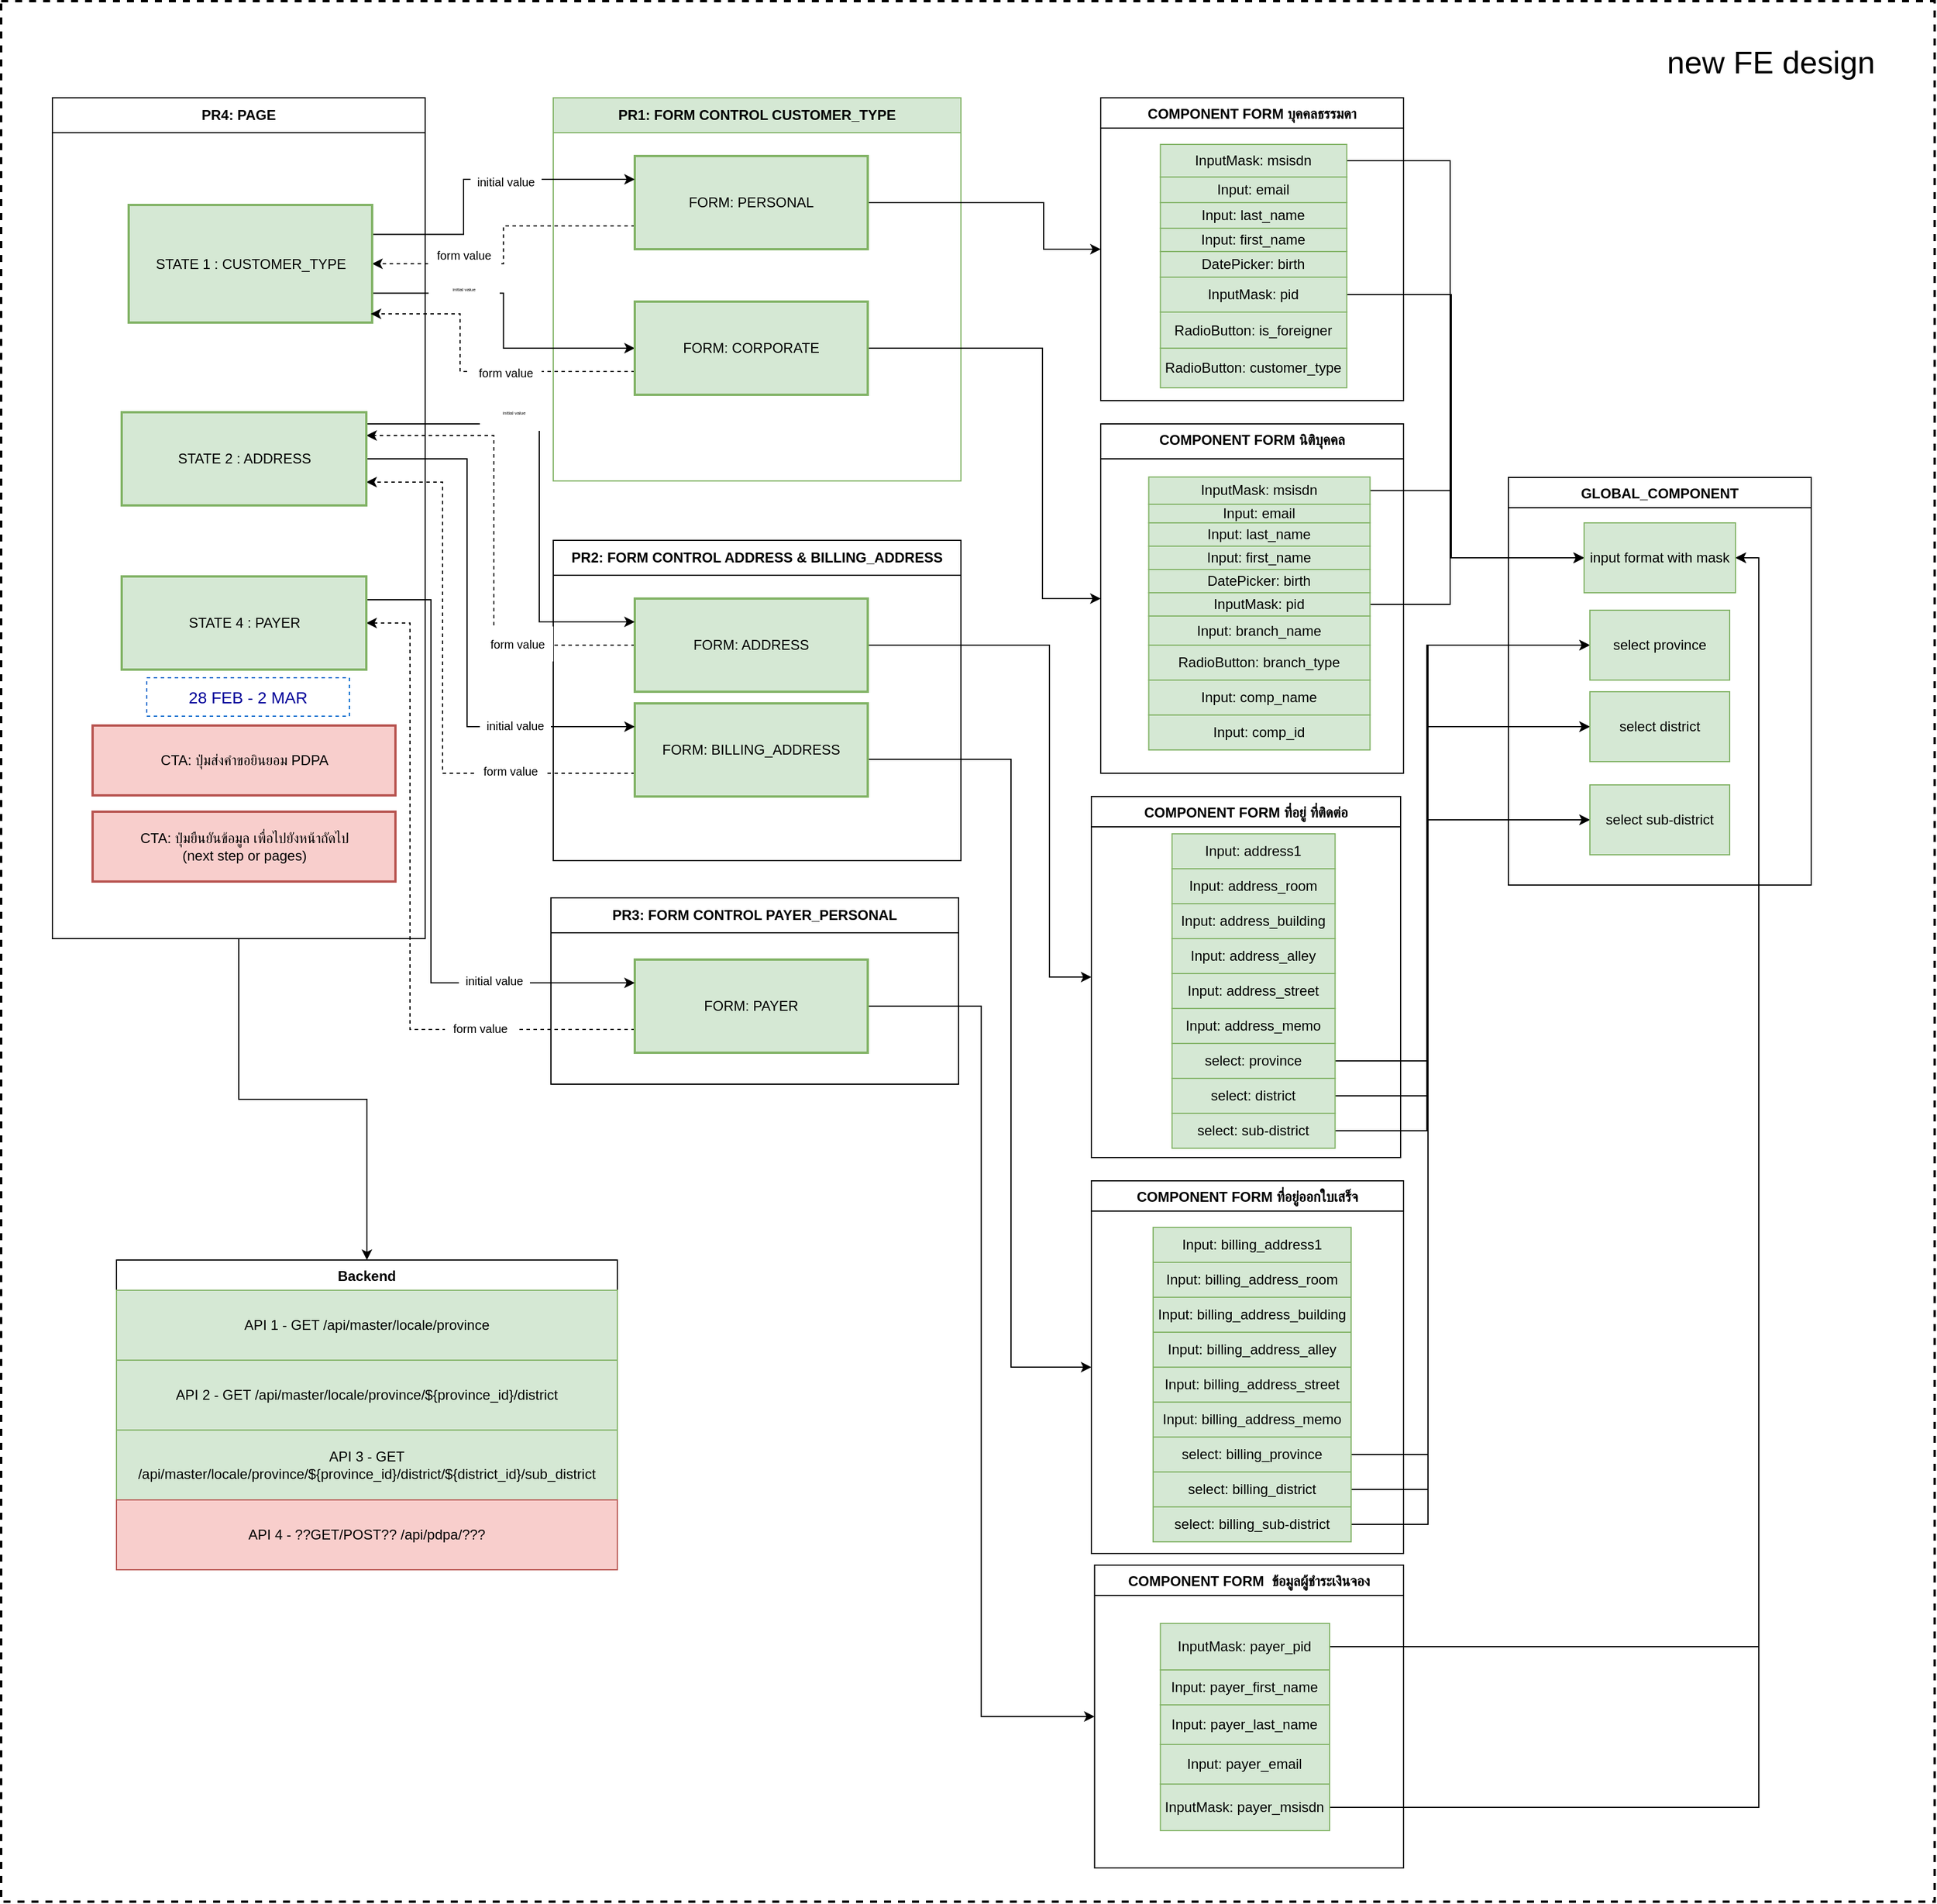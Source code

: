 <mxfile version="20.8.23" type="github">
  <diagram name="หน้า-1" id="idDFT1mlw6KMjC4FTWLW">
    <mxGraphModel dx="1640" dy="586" grid="0" gridSize="10" guides="1" tooltips="1" connect="1" arrows="1" fold="1" page="0" pageScale="1" pageWidth="827" pageHeight="1169" background="#ffffff" math="0" shadow="0">
      <root>
        <mxCell id="0" />
        <mxCell id="1" parent="0" />
        <mxCell id="Ogqyakze48-16BQAnKmu-169" value="" style="rounded=0;whiteSpace=wrap;html=1;dashed=1;fontSize=18;fillColor=none;strokeWidth=2;" parent="1" vertex="1">
          <mxGeometry x="76" y="637" width="1660" height="1632" as="geometry" />
        </mxCell>
        <mxCell id="Ogqyakze48-16BQAnKmu-181" style="edgeStyle=orthogonalEdgeStyle;rounded=0;orthogonalLoop=1;jettySize=auto;html=1;exitX=0.5;exitY=1;exitDx=0;exitDy=0;entryX=0.5;entryY=0;entryDx=0;entryDy=0;" parent="1" source="Ogqyakze48-16BQAnKmu-23" target="Ogqyakze48-16BQAnKmu-176" edge="1">
          <mxGeometry relative="1" as="geometry" />
        </mxCell>
        <mxCell id="Ogqyakze48-16BQAnKmu-23" value="&lt;b&gt;PR4: PAGE&lt;/b&gt;" style="swimlane;fontStyle=0;childLayout=stackLayout;horizontal=1;startSize=30;horizontalStack=0;resizeParent=1;resizeParentMax=0;resizeLast=0;collapsible=1;marginBottom=0;whiteSpace=wrap;html=1;fillColor=default;movable=1;resizable=1;rotatable=1;deletable=1;editable=1;locked=0;connectable=1;" parent="1" vertex="1">
          <mxGeometry x="120" y="720" width="320" height="722" as="geometry" />
        </mxCell>
        <mxCell id="Ogqyakze48-16BQAnKmu-26" value="&lt;b&gt;PR1: FORM CONTROL CUSTOMER_TYPE&lt;/b&gt;" style="swimlane;fontStyle=0;childLayout=stackLayout;horizontal=1;startSize=30;horizontalStack=0;resizeParent=1;resizeParentMax=0;resizeLast=0;collapsible=1;marginBottom=0;whiteSpace=wrap;html=1;fillColor=#d5e8d4;movable=1;resizable=1;rotatable=1;deletable=1;editable=1;locked=0;connectable=1;strokeColor=#82b366;" parent="1" vertex="1">
          <mxGeometry x="550" y="720" width="350" height="329" as="geometry" />
        </mxCell>
        <mxCell id="Ogqyakze48-16BQAnKmu-33" value="&lt;span style=&quot;font-size: 27px;&quot;&gt;new FE design&lt;/span&gt;" style="text;html=1;strokeColor=none;fillColor=none;align=center;verticalAlign=middle;whiteSpace=wrap;rounded=0;fontSize=27;" parent="1" vertex="1">
          <mxGeometry x="1473" y="675" width="245" height="30" as="geometry" />
        </mxCell>
        <mxCell id="Ogqyakze48-16BQAnKmu-171" style="edgeStyle=orthogonalEdgeStyle;rounded=0;orthogonalLoop=1;jettySize=auto;html=1;exitX=1;exitY=0.5;exitDx=0;exitDy=0;entryX=0;entryY=0.5;entryDx=0;entryDy=0;" parent="1" source="Ogqyakze48-16BQAnKmu-27" target="Ogqyakze48-16BQAnKmu-81" edge="1">
          <mxGeometry relative="1" as="geometry">
            <Array as="points">
              <mxPoint x="971" y="810" />
              <mxPoint x="971" y="850" />
            </Array>
          </mxGeometry>
        </mxCell>
        <mxCell id="Ogqyakze48-16BQAnKmu-194" style="edgeStyle=orthogonalEdgeStyle;rounded=0;orthogonalLoop=1;jettySize=auto;html=1;exitX=0;exitY=0.75;exitDx=0;exitDy=0;fontSize=10;fontColor=default;dashed=1;entryX=1;entryY=0.5;entryDx=0;entryDy=0;" parent="1" source="Ogqyakze48-16BQAnKmu-27" target="Ogqyakze48-16BQAnKmu-24" edge="1">
          <mxGeometry relative="1" as="geometry">
            <mxPoint x="410" y="886" as="targetPoint" />
          </mxGeometry>
        </mxCell>
        <mxCell id="Ogqyakze48-16BQAnKmu-27" value="FORM: PERSONAL" style="rounded=0;whiteSpace=wrap;html=1;fillColor=#d5e8d4;strokeWidth=2;strokeColor=#82b366;" parent="1" vertex="1">
          <mxGeometry x="620" y="770" width="200" height="80" as="geometry" />
        </mxCell>
        <mxCell id="R_w88syAWlNDiEOUGv3d-7" style="edgeStyle=orthogonalEdgeStyle;rounded=0;orthogonalLoop=1;jettySize=auto;html=1;exitX=1;exitY=0.75;exitDx=0;exitDy=0;" parent="1" source="Ogqyakze48-16BQAnKmu-24" target="Ogqyakze48-16BQAnKmu-43" edge="1">
          <mxGeometry relative="1" as="geometry" />
        </mxCell>
        <mxCell id="R_w88syAWlNDiEOUGv3d-9" style="edgeStyle=orthogonalEdgeStyle;rounded=0;orthogonalLoop=1;jettySize=auto;html=1;exitX=1;exitY=0.25;exitDx=0;exitDy=0;entryX=0;entryY=0.25;entryDx=0;entryDy=0;" parent="1" source="Ogqyakze48-16BQAnKmu-24" target="Ogqyakze48-16BQAnKmu-27" edge="1">
          <mxGeometry relative="1" as="geometry">
            <Array as="points">
              <mxPoint x="473" y="837" />
              <mxPoint x="473" y="790" />
            </Array>
          </mxGeometry>
        </mxCell>
        <mxCell id="Ogqyakze48-16BQAnKmu-24" value="STATE 1 : CUSTOMER_TYPE" style="rounded=0;whiteSpace=wrap;html=1;fillColor=#d5e8d4;strokeWidth=2;strokeColor=#82b366;" parent="1" vertex="1">
          <mxGeometry x="185.5" y="812" width="209" height="101" as="geometry" />
        </mxCell>
        <mxCell id="R_w88syAWlNDiEOUGv3d-5" style="edgeStyle=orthogonalEdgeStyle;rounded=0;orthogonalLoop=1;jettySize=auto;html=1;exitX=1;exitY=0.5;exitDx=0;exitDy=0;entryX=0;entryY=0.5;entryDx=0;entryDy=0;" parent="1" source="Ogqyakze48-16BQAnKmu-43" target="Ogqyakze48-16BQAnKmu-102" edge="1">
          <mxGeometry relative="1" as="geometry">
            <Array as="points">
              <mxPoint x="970" y="935" />
              <mxPoint x="970" y="1150" />
            </Array>
          </mxGeometry>
        </mxCell>
        <mxCell id="R_w88syAWlNDiEOUGv3d-8" style="edgeStyle=orthogonalEdgeStyle;rounded=0;orthogonalLoop=1;jettySize=auto;html=1;exitX=0;exitY=0.75;exitDx=0;exitDy=0;entryX=0.994;entryY=0.926;entryDx=0;entryDy=0;entryPerimeter=0;dashed=1;" parent="1" source="Ogqyakze48-16BQAnKmu-43" target="Ogqyakze48-16BQAnKmu-24" edge="1">
          <mxGeometry relative="1" as="geometry">
            <Array as="points">
              <mxPoint x="470" y="955" />
              <mxPoint x="470" y="906" />
            </Array>
          </mxGeometry>
        </mxCell>
        <mxCell id="Ogqyakze48-16BQAnKmu-43" value="FORM: CORPORATE" style="rounded=0;whiteSpace=wrap;html=1;fillColor=#d5e8d4;strokeWidth=2;strokeColor=#82b366;" parent="1" vertex="1">
          <mxGeometry x="620" y="895" width="200" height="80" as="geometry" />
        </mxCell>
        <mxCell id="Ogqyakze48-16BQAnKmu-66" value="&lt;b&gt;PR2: FORM CONTROL ADDRESS &amp;amp; BILLING_ADDRESS&lt;/b&gt;" style="swimlane;fontStyle=0;childLayout=stackLayout;horizontal=1;startSize=30;horizontalStack=0;resizeParent=1;resizeParentMax=0;resizeLast=0;collapsible=1;marginBottom=0;whiteSpace=wrap;html=1;fillColor=default;movable=1;resizable=1;rotatable=1;deletable=1;editable=1;locked=0;connectable=1;" parent="1" vertex="1">
          <mxGeometry x="550" y="1100" width="350" height="275" as="geometry" />
        </mxCell>
        <mxCell id="Ogqyakze48-16BQAnKmu-173" style="edgeStyle=orthogonalEdgeStyle;rounded=0;orthogonalLoop=1;jettySize=auto;html=1;exitX=1;exitY=0.5;exitDx=0;exitDy=0;entryX=0;entryY=0.5;entryDx=0;entryDy=0;" parent="1" source="Ogqyakze48-16BQAnKmu-67" target="Ogqyakze48-16BQAnKmu-114" edge="1">
          <mxGeometry relative="1" as="geometry">
            <Array as="points">
              <mxPoint x="976" y="1190" />
              <mxPoint x="976" y="1475" />
            </Array>
          </mxGeometry>
        </mxCell>
        <mxCell id="f3dHsWI9PJ_UE8MjtRF6-1" style="edgeStyle=orthogonalEdgeStyle;rounded=0;orthogonalLoop=1;jettySize=auto;html=1;exitX=0;exitY=0.5;exitDx=0;exitDy=0;entryX=1;entryY=0.25;entryDx=0;entryDy=0;dashed=1;" parent="1" source="Ogqyakze48-16BQAnKmu-67" target="Ogqyakze48-16BQAnKmu-72" edge="1">
          <mxGeometry relative="1" as="geometry">
            <Array as="points">
              <mxPoint x="499" y="1190" />
              <mxPoint x="499" y="1010" />
            </Array>
          </mxGeometry>
        </mxCell>
        <mxCell id="Ogqyakze48-16BQAnKmu-67" value="FORM: ADDRESS" style="rounded=0;whiteSpace=wrap;html=1;fillColor=#d5e8d4;strokeWidth=2;strokeColor=#82b366;" parent="1" vertex="1">
          <mxGeometry x="620" y="1150" width="200" height="80" as="geometry" />
        </mxCell>
        <mxCell id="Ogqyakze48-16BQAnKmu-174" style="edgeStyle=orthogonalEdgeStyle;rounded=0;orthogonalLoop=1;jettySize=auto;html=1;exitX=1;exitY=0.5;exitDx=0;exitDy=0;entryX=0;entryY=0.5;entryDx=0;entryDy=0;" parent="1" source="Ogqyakze48-16BQAnKmu-69" target="Ogqyakze48-16BQAnKmu-124" edge="1">
          <mxGeometry relative="1" as="geometry">
            <Array as="points">
              <mxPoint x="820" y="1288" />
              <mxPoint x="943" y="1288" />
              <mxPoint x="943" y="1810" />
            </Array>
          </mxGeometry>
        </mxCell>
        <mxCell id="f3dHsWI9PJ_UE8MjtRF6-3" style="edgeStyle=orthogonalEdgeStyle;rounded=0;orthogonalLoop=1;jettySize=auto;html=1;exitX=0;exitY=0.75;exitDx=0;exitDy=0;entryX=1;entryY=0.75;entryDx=0;entryDy=0;dashed=1;" parent="1" source="Ogqyakze48-16BQAnKmu-69" target="Ogqyakze48-16BQAnKmu-72" edge="1">
          <mxGeometry relative="1" as="geometry">
            <Array as="points">
              <mxPoint x="455" y="1300" />
              <mxPoint x="455" y="1050" />
            </Array>
          </mxGeometry>
        </mxCell>
        <mxCell id="Ogqyakze48-16BQAnKmu-69" value="FORM: BILLING_ADDRESS" style="rounded=0;whiteSpace=wrap;html=1;fillColor=#d5e8d4;strokeWidth=2;strokeColor=#82b366;" parent="1" vertex="1">
          <mxGeometry x="620" y="1240" width="200" height="80" as="geometry" />
        </mxCell>
        <mxCell id="Ogqyakze48-16BQAnKmu-70" value="&lt;b&gt;PR3: FORM CONTROL PAYER_PERSONAL&lt;/b&gt;" style="swimlane;fontStyle=0;childLayout=stackLayout;horizontal=1;startSize=30;horizontalStack=0;resizeParent=1;resizeParentMax=0;resizeLast=0;collapsible=1;marginBottom=0;whiteSpace=wrap;html=1;fillColor=default;movable=1;resizable=1;rotatable=1;deletable=1;editable=1;locked=0;connectable=1;" parent="1" vertex="1">
          <mxGeometry x="548" y="1407" width="350" height="160" as="geometry" />
        </mxCell>
        <mxCell id="Ogqyakze48-16BQAnKmu-175" style="edgeStyle=orthogonalEdgeStyle;rounded=0;orthogonalLoop=1;jettySize=auto;html=1;exitX=1;exitY=0.5;exitDx=0;exitDy=0;entryX=0;entryY=0.5;entryDx=0;entryDy=0;" parent="1" source="Ogqyakze48-16BQAnKmu-71" target="Ogqyakze48-16BQAnKmu-134" edge="1">
          <mxGeometry relative="1" as="geometry" />
        </mxCell>
        <mxCell id="f3dHsWI9PJ_UE8MjtRF6-6" style="edgeStyle=orthogonalEdgeStyle;rounded=0;orthogonalLoop=1;jettySize=auto;html=1;exitX=0;exitY=0.75;exitDx=0;exitDy=0;entryX=1;entryY=0.5;entryDx=0;entryDy=0;dashed=1;" parent="1" source="Ogqyakze48-16BQAnKmu-71" target="Ogqyakze48-16BQAnKmu-74" edge="1">
          <mxGeometry relative="1" as="geometry">
            <Array as="points">
              <mxPoint x="427" y="1520" />
              <mxPoint x="427" y="1171" />
            </Array>
          </mxGeometry>
        </mxCell>
        <mxCell id="Ogqyakze48-16BQAnKmu-71" value="FORM:&amp;nbsp;&lt;span style=&quot;border-color: var(--border-color);&quot;&gt;PAYER&lt;/span&gt;" style="rounded=0;whiteSpace=wrap;html=1;fillColor=#d5e8d4;strokeWidth=2;strokeColor=#82b366;" parent="1" vertex="1">
          <mxGeometry x="620" y="1460" width="200" height="80" as="geometry" />
        </mxCell>
        <mxCell id="Ogqyakze48-16BQAnKmu-197" style="edgeStyle=orthogonalEdgeStyle;rounded=0;orthogonalLoop=1;jettySize=auto;html=1;exitX=1;exitY=0.25;exitDx=0;exitDy=0;entryX=0;entryY=0.25;entryDx=0;entryDy=0;fontSize=10;fontColor=default;" parent="1" source="Ogqyakze48-16BQAnKmu-72" target="Ogqyakze48-16BQAnKmu-67" edge="1">
          <mxGeometry relative="1" as="geometry">
            <Array as="points">
              <mxPoint x="390" y="1000" />
              <mxPoint x="538" y="1000" />
              <mxPoint x="538" y="1170" />
            </Array>
          </mxGeometry>
        </mxCell>
        <mxCell id="f3dHsWI9PJ_UE8MjtRF6-2" style="edgeStyle=orthogonalEdgeStyle;rounded=0;orthogonalLoop=1;jettySize=auto;html=1;exitX=1;exitY=0.5;exitDx=0;exitDy=0;entryX=0;entryY=0.25;entryDx=0;entryDy=0;" parent="1" source="Ogqyakze48-16BQAnKmu-72" target="Ogqyakze48-16BQAnKmu-69" edge="1">
          <mxGeometry relative="1" as="geometry">
            <Array as="points">
              <mxPoint x="476" y="1030" />
              <mxPoint x="476" y="1260" />
            </Array>
          </mxGeometry>
        </mxCell>
        <mxCell id="Ogqyakze48-16BQAnKmu-72" value="STATE 2 : ADDRESS" style="rounded=0;whiteSpace=wrap;html=1;fillColor=#d5e8d4;strokeWidth=2;strokeColor=#82b366;" parent="1" vertex="1">
          <mxGeometry x="179.5" y="990" width="210" height="80" as="geometry" />
        </mxCell>
        <mxCell id="f3dHsWI9PJ_UE8MjtRF6-5" style="edgeStyle=orthogonalEdgeStyle;rounded=0;orthogonalLoop=1;jettySize=auto;html=1;exitX=1;exitY=0.25;exitDx=0;exitDy=0;entryX=0;entryY=0.25;entryDx=0;entryDy=0;" parent="1" source="Ogqyakze48-16BQAnKmu-74" target="Ogqyakze48-16BQAnKmu-71" edge="1">
          <mxGeometry relative="1" as="geometry">
            <Array as="points">
              <mxPoint x="445" y="1151" />
              <mxPoint x="445" y="1480" />
            </Array>
          </mxGeometry>
        </mxCell>
        <mxCell id="Ogqyakze48-16BQAnKmu-74" value="STATE 4 :&amp;nbsp;&lt;span style=&quot;border-color: var(--border-color);&quot;&gt;PAYER&lt;/span&gt;" style="rounded=0;whiteSpace=wrap;html=1;fillColor=#d5e8d4;strokeWidth=2;strokeColor=#82b366;" parent="1" vertex="1">
          <mxGeometry x="179.5" y="1131" width="210" height="80" as="geometry" />
        </mxCell>
        <mxCell id="Ogqyakze48-16BQAnKmu-81" value="COMPONENT FORM บุคคลธรรมดา" style="swimlane;fontStyle=1;align=center;verticalAlign=top;childLayout=stackLayout;horizontal=1;startSize=26;horizontalStack=0;resizeParent=1;resizeLast=0;collapsible=1;marginBottom=0;rounded=0;shadow=0;strokeWidth=1;container=0;movable=1;resizable=1;rotatable=1;deletable=1;editable=1;locked=0;connectable=1;" parent="1" vertex="1">
          <mxGeometry x="1020" y="720" width="260" height="260" as="geometry">
            <mxRectangle x="230" y="140" width="160" height="26" as="alternateBounds" />
          </mxGeometry>
        </mxCell>
        <mxCell id="Ogqyakze48-16BQAnKmu-102" value="COMPONENT FORM นิติบุคคล" style="swimlane;fontStyle=1;align=center;verticalAlign=top;childLayout=stackLayout;horizontal=1;startSize=30;horizontalStack=0;resizeParent=1;resizeLast=0;collapsible=1;marginBottom=0;rounded=0;shadow=0;strokeWidth=1;container=0;movable=1;resizable=1;rotatable=1;deletable=1;editable=1;locked=0;connectable=1;" parent="1" vertex="1">
          <mxGeometry x="1020" y="1000" width="260" height="300" as="geometry">
            <mxRectangle x="230" y="140" width="160" height="26" as="alternateBounds" />
          </mxGeometry>
        </mxCell>
        <mxCell id="Ogqyakze48-16BQAnKmu-114" value="COMPONENT FORM ที่อยู่ ที่ติดต่อ" style="swimlane;fontStyle=1;align=center;verticalAlign=top;childLayout=stackLayout;horizontal=1;startSize=26;horizontalStack=0;resizeParent=1;resizeLast=0;collapsible=1;marginBottom=0;rounded=0;shadow=0;strokeWidth=1;container=0;" parent="1" vertex="1">
          <mxGeometry x="1012" y="1320" width="265.5" height="310" as="geometry">
            <mxRectangle x="230" y="140" width="160" height="26" as="alternateBounds" />
          </mxGeometry>
        </mxCell>
        <mxCell id="Ogqyakze48-16BQAnKmu-124" value="COMPONENT FORM ที่อยู่ออกใบเสร็จ" style="swimlane;fontStyle=1;align=center;verticalAlign=top;childLayout=stackLayout;horizontal=1;startSize=26;horizontalStack=0;resizeParent=1;resizeLast=0;collapsible=1;marginBottom=0;rounded=0;shadow=0;strokeWidth=1;movable=1;resizable=1;rotatable=1;deletable=1;editable=1;locked=0;connectable=1;" parent="1" vertex="1">
          <mxGeometry x="1012" y="1650" width="268" height="320" as="geometry">
            <mxRectangle x="230" y="140" width="160" height="26" as="alternateBounds" />
          </mxGeometry>
        </mxCell>
        <mxCell id="Ogqyakze48-16BQAnKmu-134" value="COMPONENT FORM  ข้อมูลผู้ชำระเงินจอง" style="swimlane;fontStyle=1;align=center;verticalAlign=top;childLayout=stackLayout;horizontal=1;startSize=26;horizontalStack=0;resizeParent=1;resizeLast=0;collapsible=1;marginBottom=0;rounded=0;shadow=0;strokeWidth=1;movable=1;resizable=1;rotatable=1;deletable=1;editable=1;locked=0;connectable=1;" parent="1" vertex="1">
          <mxGeometry x="1014.75" y="1980" width="265.25" height="260" as="geometry">
            <mxRectangle x="230" y="140" width="160" height="26" as="alternateBounds" />
          </mxGeometry>
        </mxCell>
        <mxCell id="Ogqyakze48-16BQAnKmu-115" value="Input: address1" style="rounded=0;whiteSpace=wrap;html=1;fillColor=#d5e8d4;strokeColor=#82b366;" parent="1" vertex="1">
          <mxGeometry x="1081.25" y="1352" width="140" height="30" as="geometry" />
        </mxCell>
        <mxCell id="Ogqyakze48-16BQAnKmu-116" value="Input: address_room" style="rounded=0;whiteSpace=wrap;html=1;fillColor=#d5e8d4;strokeColor=#82b366;" parent="1" vertex="1">
          <mxGeometry x="1081.25" y="1382" width="140" height="30" as="geometry" />
        </mxCell>
        <mxCell id="Ogqyakze48-16BQAnKmu-117" value="Input: address_building" style="rounded=0;whiteSpace=wrap;html=1;fillColor=#d5e8d4;strokeColor=#82b366;" parent="1" vertex="1">
          <mxGeometry x="1081.25" y="1412" width="140" height="30" as="geometry" />
        </mxCell>
        <mxCell id="Ogqyakze48-16BQAnKmu-118" value="Input: address_alley" style="rounded=0;whiteSpace=wrap;html=1;fillColor=#d5e8d4;strokeColor=#82b366;" parent="1" vertex="1">
          <mxGeometry x="1081.25" y="1442" width="140" height="30" as="geometry" />
        </mxCell>
        <mxCell id="Ogqyakze48-16BQAnKmu-119" value="Input: address_street" style="rounded=0;whiteSpace=wrap;html=1;fillColor=#d5e8d4;strokeColor=#82b366;" parent="1" vertex="1">
          <mxGeometry x="1081.25" y="1472" width="140" height="30" as="geometry" />
        </mxCell>
        <mxCell id="Ogqyakze48-16BQAnKmu-147" style="edgeStyle=orthogonalEdgeStyle;rounded=0;orthogonalLoop=1;jettySize=auto;html=1;exitX=0.5;exitY=0;exitDx=0;exitDy=0;entryX=0.5;entryY=1;entryDx=0;entryDy=0;fontSize=18;" parent="1" source="Ogqyakze48-16BQAnKmu-120" target="Ogqyakze48-16BQAnKmu-119" edge="1">
          <mxGeometry relative="1" as="geometry" />
        </mxCell>
        <mxCell id="Ogqyakze48-16BQAnKmu-120" value="Input: address_memo" style="rounded=0;whiteSpace=wrap;html=1;fillColor=#d5e8d4;strokeColor=#82b366;" parent="1" vertex="1">
          <mxGeometry x="1081.25" y="1502" width="140" height="30" as="geometry" />
        </mxCell>
        <mxCell id="Ogqyakze48-16BQAnKmu-158" style="edgeStyle=orthogonalEdgeStyle;rounded=0;orthogonalLoop=1;jettySize=auto;html=1;exitX=1;exitY=0.5;exitDx=0;exitDy=0;entryX=0;entryY=0.5;entryDx=0;entryDy=0;fontSize=18;" parent="1" source="Ogqyakze48-16BQAnKmu-121" target="Ogqyakze48-16BQAnKmu-92" edge="1">
          <mxGeometry relative="1" as="geometry">
            <Array as="points">
              <mxPoint x="1300" y="1547" />
              <mxPoint x="1300" y="1190" />
            </Array>
          </mxGeometry>
        </mxCell>
        <mxCell id="Ogqyakze48-16BQAnKmu-121" value="select: province" style="rounded=0;whiteSpace=wrap;html=1;fillColor=#d5e8d4;strokeColor=#82b366;" parent="1" vertex="1">
          <mxGeometry x="1081.25" y="1532" width="140" height="30" as="geometry" />
        </mxCell>
        <mxCell id="Ogqyakze48-16BQAnKmu-159" style="edgeStyle=orthogonalEdgeStyle;rounded=0;orthogonalLoop=1;jettySize=auto;html=1;exitX=1;exitY=0.5;exitDx=0;exitDy=0;entryX=0;entryY=0.5;entryDx=0;entryDy=0;fontSize=18;" parent="1" source="Ogqyakze48-16BQAnKmu-122" target="Ogqyakze48-16BQAnKmu-93" edge="1">
          <mxGeometry relative="1" as="geometry">
            <Array as="points">
              <mxPoint x="1300" y="1577" />
              <mxPoint x="1300" y="1260" />
            </Array>
          </mxGeometry>
        </mxCell>
        <mxCell id="Ogqyakze48-16BQAnKmu-122" value="select: district" style="rounded=0;whiteSpace=wrap;html=1;fillColor=#d5e8d4;strokeColor=#82b366;" parent="1" vertex="1">
          <mxGeometry x="1081.25" y="1562" width="140" height="30" as="geometry" />
        </mxCell>
        <mxCell id="Ogqyakze48-16BQAnKmu-160" style="edgeStyle=orthogonalEdgeStyle;rounded=0;orthogonalLoop=1;jettySize=auto;html=1;exitX=1;exitY=0.5;exitDx=0;exitDy=0;entryX=0;entryY=0.5;entryDx=0;entryDy=0;fontSize=18;" parent="1" source="Ogqyakze48-16BQAnKmu-123" target="Ogqyakze48-16BQAnKmu-94" edge="1">
          <mxGeometry relative="1" as="geometry">
            <Array as="points">
              <mxPoint x="1300" y="1607" />
              <mxPoint x="1300" y="1340" />
            </Array>
          </mxGeometry>
        </mxCell>
        <mxCell id="Ogqyakze48-16BQAnKmu-123" value="select: sub-district" style="rounded=0;whiteSpace=wrap;html=1;fillColor=#d5e8d4;strokeColor=#82b366;" parent="1" vertex="1">
          <mxGeometry x="1081.25" y="1592" width="140" height="30" as="geometry" />
        </mxCell>
        <mxCell id="Ogqyakze48-16BQAnKmu-156" style="edgeStyle=orthogonalEdgeStyle;rounded=0;orthogonalLoop=1;jettySize=auto;html=1;exitX=1;exitY=0.5;exitDx=0;exitDy=0;entryX=0;entryY=0.5;entryDx=0;entryDy=0;fontSize=18;" parent="1" source="Ogqyakze48-16BQAnKmu-112" target="Ogqyakze48-16BQAnKmu-95" edge="1">
          <mxGeometry relative="1" as="geometry">
            <Array as="points">
              <mxPoint x="1320" y="1057" />
              <mxPoint x="1320" y="1115" />
            </Array>
          </mxGeometry>
        </mxCell>
        <mxCell id="Ogqyakze48-16BQAnKmu-112" value="InputMask: msisdn" style="rounded=0;whiteSpace=wrap;html=1;fillColor=#d5e8d4;strokeColor=#82b366;movable=1;resizable=1;rotatable=1;deletable=1;editable=1;locked=0;connectable=1;" parent="1" vertex="1">
          <mxGeometry x="1061.25" y="1045.62" width="190" height="23.38" as="geometry" />
        </mxCell>
        <mxCell id="Ogqyakze48-16BQAnKmu-103" value="Input: comp_id" style="rounded=0;whiteSpace=wrap;html=1;fillColor=#d5e8d4;strokeColor=#82b366;movable=1;resizable=1;rotatable=1;deletable=1;editable=1;locked=0;connectable=1;" parent="1" vertex="1">
          <mxGeometry x="1061.25" y="1250" width="190" height="30" as="geometry" />
        </mxCell>
        <mxCell id="Ogqyakze48-16BQAnKmu-104" value="Input: comp_name" style="rounded=0;whiteSpace=wrap;html=1;fillColor=#d5e8d4;strokeColor=#82b366;movable=1;resizable=1;rotatable=1;deletable=1;editable=1;locked=0;connectable=1;" parent="1" vertex="1">
          <mxGeometry x="1061.25" y="1220" width="190" height="30" as="geometry" />
        </mxCell>
        <mxCell id="Ogqyakze48-16BQAnKmu-105" value="RadioButton: branch_type" style="rounded=0;whiteSpace=wrap;html=1;fillColor=#d5e8d4;strokeColor=#82b366;movable=1;resizable=1;rotatable=1;deletable=1;editable=1;locked=0;connectable=1;" parent="1" vertex="1">
          <mxGeometry x="1061.25" y="1190" width="190" height="30" as="geometry" />
        </mxCell>
        <mxCell id="Ogqyakze48-16BQAnKmu-106" value="Input: branch_name" style="rounded=0;whiteSpace=wrap;html=1;fillColor=#d5e8d4;strokeColor=#82b366;movable=1;resizable=1;rotatable=1;deletable=1;editable=1;locked=0;connectable=1;" parent="1" vertex="1">
          <mxGeometry x="1061.25" y="1165" width="190" height="25" as="geometry" />
        </mxCell>
        <mxCell id="Ogqyakze48-16BQAnKmu-157" style="edgeStyle=orthogonalEdgeStyle;rounded=0;orthogonalLoop=1;jettySize=auto;html=1;exitX=1;exitY=0.5;exitDx=0;exitDy=0;entryX=0;entryY=0.5;entryDx=0;entryDy=0;fontSize=18;" parent="1" source="Ogqyakze48-16BQAnKmu-107" target="Ogqyakze48-16BQAnKmu-95" edge="1">
          <mxGeometry relative="1" as="geometry">
            <Array as="points">
              <mxPoint x="1320" y="1155" />
              <mxPoint x="1320" y="1115" />
            </Array>
          </mxGeometry>
        </mxCell>
        <mxCell id="Ogqyakze48-16BQAnKmu-107" value="InputMask: pid" style="rounded=0;whiteSpace=wrap;html=1;fillColor=#d5e8d4;strokeColor=#82b366;movable=1;resizable=1;rotatable=1;deletable=1;editable=1;locked=0;connectable=1;" parent="1" vertex="1">
          <mxGeometry x="1061.25" y="1145" width="190" height="20" as="geometry" />
        </mxCell>
        <mxCell id="Ogqyakze48-16BQAnKmu-108" value="DatePicker: birth" style="rounded=0;whiteSpace=wrap;html=1;fillColor=#d5e8d4;strokeColor=#82b366;movable=1;resizable=1;rotatable=1;deletable=1;editable=1;locked=0;connectable=1;" parent="1" vertex="1">
          <mxGeometry x="1061.25" y="1125" width="190" height="20" as="geometry" />
        </mxCell>
        <mxCell id="Ogqyakze48-16BQAnKmu-109" value="Input: first_name" style="rounded=0;whiteSpace=wrap;html=1;fillColor=#d5e8d4;strokeColor=#82b366;movable=1;resizable=1;rotatable=1;deletable=1;editable=1;locked=0;connectable=1;" parent="1" vertex="1">
          <mxGeometry x="1061.25" y="1105" width="190" height="20" as="geometry" />
        </mxCell>
        <mxCell id="Ogqyakze48-16BQAnKmu-110" value="Input: last_name" style="rounded=0;whiteSpace=wrap;html=1;fillColor=#d5e8d4;strokeColor=#82b366;movable=1;resizable=1;rotatable=1;deletable=1;editable=1;locked=0;connectable=1;" parent="1" vertex="1">
          <mxGeometry x="1061.25" y="1085" width="190" height="20" as="geometry" />
        </mxCell>
        <mxCell id="Ogqyakze48-16BQAnKmu-111" value="Input: email" style="rounded=0;whiteSpace=wrap;html=1;fillColor=#d5e8d4;strokeColor=#82b366;movable=1;resizable=1;rotatable=1;deletable=1;editable=1;locked=0;connectable=1;" parent="1" vertex="1">
          <mxGeometry x="1061.25" y="1069" width="190" height="16" as="geometry" />
        </mxCell>
        <mxCell id="Ogqyakze48-16BQAnKmu-154" style="edgeStyle=orthogonalEdgeStyle;rounded=0;orthogonalLoop=1;jettySize=auto;html=1;exitX=1;exitY=0.5;exitDx=0;exitDy=0;entryX=0;entryY=0.5;entryDx=0;entryDy=0;fontSize=18;" parent="1" source="Ogqyakze48-16BQAnKmu-89" target="Ogqyakze48-16BQAnKmu-95" edge="1">
          <mxGeometry relative="1" as="geometry">
            <Array as="points">
              <mxPoint x="1320" y="774" />
              <mxPoint x="1320" y="1115" />
            </Array>
          </mxGeometry>
        </mxCell>
        <mxCell id="Ogqyakze48-16BQAnKmu-89" value="InputMask: msisdn" style="rounded=0;whiteSpace=wrap;html=1;fillColor=#d5e8d4;strokeColor=#82b366;" parent="1" vertex="1">
          <mxGeometry x="1071.25" y="760" width="160" height="28" as="geometry" />
        </mxCell>
        <mxCell id="Ogqyakze48-16BQAnKmu-88" value="Input: email" style="rounded=0;whiteSpace=wrap;html=1;fillColor=#d5e8d4;strokeColor=#82b366;" parent="1" vertex="1">
          <mxGeometry x="1071.25" y="788" width="160" height="22" as="geometry" />
        </mxCell>
        <mxCell id="Ogqyakze48-16BQAnKmu-86" value="Input: first_name" style="rounded=0;whiteSpace=wrap;html=1;fillColor=#d5e8d4;strokeColor=#82b366;" parent="1" vertex="1">
          <mxGeometry x="1071.25" y="832" width="160" height="20" as="geometry" />
        </mxCell>
        <mxCell id="Ogqyakze48-16BQAnKmu-87" value="Input: last_name" style="rounded=0;whiteSpace=wrap;html=1;fillColor=#d5e8d4;strokeColor=#82b366;" parent="1" vertex="1">
          <mxGeometry x="1071.25" y="810" width="160" height="22" as="geometry" />
        </mxCell>
        <mxCell id="Ogqyakze48-16BQAnKmu-85" value="DatePicker: birth" style="rounded=0;whiteSpace=wrap;html=1;fillColor=#d5e8d4;strokeColor=#82b366;" parent="1" vertex="1">
          <mxGeometry x="1071.25" y="852" width="160" height="22" as="geometry" />
        </mxCell>
        <mxCell id="Ogqyakze48-16BQAnKmu-155" style="edgeStyle=orthogonalEdgeStyle;rounded=0;orthogonalLoop=1;jettySize=auto;html=1;exitX=1;exitY=0.5;exitDx=0;exitDy=0;entryX=0;entryY=0.5;entryDx=0;entryDy=0;fontSize=18;" parent="1" source="Ogqyakze48-16BQAnKmu-84" target="Ogqyakze48-16BQAnKmu-95" edge="1">
          <mxGeometry relative="1" as="geometry">
            <Array as="points">
              <mxPoint x="1321" y="889" />
              <mxPoint x="1321" y="1115" />
            </Array>
          </mxGeometry>
        </mxCell>
        <mxCell id="Ogqyakze48-16BQAnKmu-84" value="InputMask: pid" style="rounded=0;whiteSpace=wrap;html=1;fillColor=#d5e8d4;strokeColor=#82b366;" parent="1" vertex="1">
          <mxGeometry x="1071.25" y="874" width="160" height="30" as="geometry" />
        </mxCell>
        <mxCell id="Ogqyakze48-16BQAnKmu-83" value="RadioButton: is_foreigner" style="rounded=0;whiteSpace=wrap;html=1;fillColor=#d5e8d4;strokeColor=#82b366;" parent="1" vertex="1">
          <mxGeometry x="1071.25" y="904" width="160" height="31" as="geometry" />
        </mxCell>
        <mxCell id="Ogqyakze48-16BQAnKmu-82" value="RadioButton: customer_type" style="rounded=0;whiteSpace=wrap;html=1;fillColor=#d5e8d4;strokeColor=#82b366;" parent="1" vertex="1">
          <mxGeometry x="1071.25" y="935" width="160" height="34" as="geometry" />
        </mxCell>
        <mxCell id="Ogqyakze48-16BQAnKmu-125" value="Input: billing_address1" style="rounded=0;whiteSpace=wrap;html=1;fillColor=#d5e8d4;strokeColor=#82b366;" parent="1" vertex="1">
          <mxGeometry x="1065" y="1690" width="170" height="30" as="geometry" />
        </mxCell>
        <mxCell id="Ogqyakze48-16BQAnKmu-163" style="edgeStyle=orthogonalEdgeStyle;rounded=0;orthogonalLoop=1;jettySize=auto;html=1;exitX=1;exitY=0.5;exitDx=0;exitDy=0;entryX=0;entryY=0.5;entryDx=0;entryDy=0;fontSize=18;" parent="1" source="Ogqyakze48-16BQAnKmu-133" target="Ogqyakze48-16BQAnKmu-94" edge="1">
          <mxGeometry relative="1" as="geometry">
            <Array as="points">
              <mxPoint x="1301" y="1945" />
              <mxPoint x="1301" y="1340" />
            </Array>
          </mxGeometry>
        </mxCell>
        <mxCell id="Ogqyakze48-16BQAnKmu-133" value="select: billing_sub-district" style="rounded=0;whiteSpace=wrap;html=1;fillColor=#d5e8d4;strokeColor=#82b366;" parent="1" vertex="1">
          <mxGeometry x="1065" y="1930" width="170" height="30" as="geometry" />
        </mxCell>
        <mxCell id="Ogqyakze48-16BQAnKmu-162" style="edgeStyle=orthogonalEdgeStyle;rounded=0;orthogonalLoop=1;jettySize=auto;html=1;exitX=1;exitY=0.5;exitDx=0;exitDy=0;entryX=0;entryY=0.5;entryDx=0;entryDy=0;fontSize=18;" parent="1" source="Ogqyakze48-16BQAnKmu-132" target="Ogqyakze48-16BQAnKmu-93" edge="1">
          <mxGeometry relative="1" as="geometry">
            <Array as="points">
              <mxPoint x="1301" y="1915" />
              <mxPoint x="1301" y="1260" />
            </Array>
          </mxGeometry>
        </mxCell>
        <mxCell id="Ogqyakze48-16BQAnKmu-132" value="select: billing_district" style="rounded=0;whiteSpace=wrap;html=1;fillColor=#d5e8d4;strokeColor=#82b366;" parent="1" vertex="1">
          <mxGeometry x="1065" y="1900" width="170" height="30" as="geometry" />
        </mxCell>
        <mxCell id="Ogqyakze48-16BQAnKmu-161" style="edgeStyle=orthogonalEdgeStyle;rounded=0;orthogonalLoop=1;jettySize=auto;html=1;exitX=1;exitY=0.5;exitDx=0;exitDy=0;entryX=0;entryY=0.5;entryDx=0;entryDy=0;fontSize=18;" parent="1" source="Ogqyakze48-16BQAnKmu-131" target="Ogqyakze48-16BQAnKmu-92" edge="1">
          <mxGeometry relative="1" as="geometry">
            <Array as="points">
              <mxPoint x="1301" y="1885" />
              <mxPoint x="1301" y="1190" />
            </Array>
          </mxGeometry>
        </mxCell>
        <mxCell id="Ogqyakze48-16BQAnKmu-131" value="select: billing_province" style="rounded=0;whiteSpace=wrap;html=1;fillColor=#d5e8d4;strokeColor=#82b366;" parent="1" vertex="1">
          <mxGeometry x="1065" y="1870" width="170" height="30" as="geometry" />
        </mxCell>
        <mxCell id="Ogqyakze48-16BQAnKmu-130" value="Input: billing_address_memo" style="rounded=0;whiteSpace=wrap;html=1;fillColor=#d5e8d4;strokeColor=#82b366;" parent="1" vertex="1">
          <mxGeometry x="1065" y="1840" width="170" height="30" as="geometry" />
        </mxCell>
        <mxCell id="Ogqyakze48-16BQAnKmu-129" value="Input: billing_address_street" style="rounded=0;whiteSpace=wrap;html=1;fillColor=#d5e8d4;strokeColor=#82b366;" parent="1" vertex="1">
          <mxGeometry x="1065" y="1810" width="170" height="30" as="geometry" />
        </mxCell>
        <mxCell id="Ogqyakze48-16BQAnKmu-128" value="Input: billing_address_alley" style="rounded=0;whiteSpace=wrap;html=1;fillColor=#d5e8d4;strokeColor=#82b366;" parent="1" vertex="1">
          <mxGeometry x="1065" y="1780" width="170" height="30" as="geometry" />
        </mxCell>
        <mxCell id="Ogqyakze48-16BQAnKmu-127" value="Input: billing_address_building" style="rounded=0;whiteSpace=wrap;html=1;fillColor=#d5e8d4;strokeColor=#82b366;" parent="1" vertex="1">
          <mxGeometry x="1065" y="1750" width="170" height="30" as="geometry" />
        </mxCell>
        <mxCell id="Ogqyakze48-16BQAnKmu-126" value="Input: billing_address_room" style="rounded=0;whiteSpace=wrap;html=1;fillColor=#d5e8d4;strokeColor=#82b366;" parent="1" vertex="1">
          <mxGeometry x="1065" y="1720" width="170" height="30" as="geometry" />
        </mxCell>
        <mxCell id="Ogqyakze48-16BQAnKmu-164" style="edgeStyle=orthogonalEdgeStyle;rounded=0;orthogonalLoop=1;jettySize=auto;html=1;exitX=1;exitY=0.5;exitDx=0;exitDy=0;entryX=1;entryY=0.5;entryDx=0;entryDy=0;fontSize=18;" parent="1" source="Ogqyakze48-16BQAnKmu-135" target="Ogqyakze48-16BQAnKmu-95" edge="1">
          <mxGeometry relative="1" as="geometry" />
        </mxCell>
        <mxCell id="Ogqyakze48-16BQAnKmu-135" value="InputMask: payer_pid" style="rounded=0;whiteSpace=wrap;html=1;fillColor=#d5e8d4;strokeColor=#82b366;" parent="1" vertex="1">
          <mxGeometry x="1071.25" y="2030" width="145.25" height="40" as="geometry" />
        </mxCell>
        <mxCell id="Ogqyakze48-16BQAnKmu-165" style="edgeStyle=orthogonalEdgeStyle;rounded=0;orthogonalLoop=1;jettySize=auto;html=1;exitX=1;exitY=0.5;exitDx=0;exitDy=0;entryX=1;entryY=0.5;entryDx=0;entryDy=0;fontSize=18;" parent="1" source="Ogqyakze48-16BQAnKmu-139" target="Ogqyakze48-16BQAnKmu-95" edge="1">
          <mxGeometry relative="1" as="geometry" />
        </mxCell>
        <mxCell id="Ogqyakze48-16BQAnKmu-139" value="InputMask: payer_msisdn" style="rounded=0;whiteSpace=wrap;html=1;fillColor=#d5e8d4;strokeColor=#82b366;" parent="1" vertex="1">
          <mxGeometry x="1071.25" y="2168" width="145.25" height="40" as="geometry" />
        </mxCell>
        <mxCell id="Ogqyakze48-16BQAnKmu-136" value="Input: payer_first_name" style="rounded=0;whiteSpace=wrap;html=1;fillColor=#d5e8d4;strokeColor=#82b366;" parent="1" vertex="1">
          <mxGeometry x="1071.25" y="2070" width="145.25" height="30" as="geometry" />
        </mxCell>
        <mxCell id="Ogqyakze48-16BQAnKmu-137" value="Input: payer_last_name" style="rounded=0;whiteSpace=wrap;html=1;fillColor=#d5e8d4;strokeColor=#82b366;" parent="1" vertex="1">
          <mxGeometry x="1071.25" y="2100" width="145.25" height="34" as="geometry" />
        </mxCell>
        <mxCell id="Ogqyakze48-16BQAnKmu-138" value="Input: payer_email" style="rounded=0;whiteSpace=wrap;html=1;fillColor=#d5e8d4;strokeColor=#82b366;" parent="1" vertex="1">
          <mxGeometry x="1071.25" y="2134" width="145.25" height="34" as="geometry" />
        </mxCell>
        <mxCell id="Ogqyakze48-16BQAnKmu-91" value="GLOBAL_COMPONENT" style="swimlane;fontStyle=1;align=center;verticalAlign=top;childLayout=stackLayout;horizontal=1;startSize=26;horizontalStack=0;resizeParent=1;resizeLast=0;collapsible=1;marginBottom=0;rounded=0;shadow=0;strokeWidth=1;movable=1;resizable=1;rotatable=1;deletable=1;editable=1;locked=0;connectable=1;" parent="1" vertex="1">
          <mxGeometry x="1370" y="1046" width="260" height="350" as="geometry">
            <mxRectangle x="230" y="140" width="160" height="26" as="alternateBounds" />
          </mxGeometry>
        </mxCell>
        <mxCell id="Ogqyakze48-16BQAnKmu-95" value="input format with mask" style="rounded=0;whiteSpace=wrap;html=1;fillColor=#d5e8d4;strokeColor=#82b366;" parent="1" vertex="1">
          <mxGeometry x="1435" y="1085" width="130" height="60" as="geometry" />
        </mxCell>
        <mxCell id="Ogqyakze48-16BQAnKmu-94" value="select sub-district" style="rounded=0;whiteSpace=wrap;html=1;fillColor=#d5e8d4;strokeColor=#82b366;" parent="1" vertex="1">
          <mxGeometry x="1440" y="1310" width="120" height="60" as="geometry" />
        </mxCell>
        <mxCell id="Ogqyakze48-16BQAnKmu-93" value="select district" style="rounded=0;whiteSpace=wrap;html=1;fillColor=#d5e8d4;strokeColor=#82b366;" parent="1" vertex="1">
          <mxGeometry x="1440" y="1230" width="120" height="60" as="geometry" />
        </mxCell>
        <mxCell id="Ogqyakze48-16BQAnKmu-92" value="select province" style="rounded=0;whiteSpace=wrap;html=1;fillColor=#d5e8d4;strokeColor=#82b366;" parent="1" vertex="1">
          <mxGeometry x="1440" y="1160" width="120" height="60" as="geometry" />
        </mxCell>
        <mxCell id="Ogqyakze48-16BQAnKmu-166" value="CTA: ปุ่มส่งคำขอยินยอม PDPA" style="rounded=0;whiteSpace=wrap;html=1;strokeWidth=2;fillColor=#f8cecc;strokeColor=#b85450;" parent="1" vertex="1">
          <mxGeometry x="154.5" y="1259" width="260" height="60" as="geometry" />
        </mxCell>
        <mxCell id="Ogqyakze48-16BQAnKmu-167" value="CTA: ปุ่มยืนยันข้อมูล เพื่อไปยังหน้าถัดไป&lt;br&gt;(next step or pages)" style="rounded=0;whiteSpace=wrap;html=1;strokeWidth=2;fillColor=#f8cecc;strokeColor=#b85450;" parent="1" vertex="1">
          <mxGeometry x="154.5" y="1333" width="260" height="60" as="geometry" />
        </mxCell>
        <mxCell id="Ogqyakze48-16BQAnKmu-176" value="Backend" style="swimlane;fontStyle=1;align=center;verticalAlign=top;childLayout=stackLayout;horizontal=1;startSize=26;horizontalStack=0;resizeParent=1;resizeLast=0;collapsible=1;marginBottom=0;rounded=0;shadow=0;strokeWidth=1;" parent="1" vertex="1">
          <mxGeometry x="175" y="1718" width="430" height="266" as="geometry">
            <mxRectangle x="230" y="140" width="160" height="26" as="alternateBounds" />
          </mxGeometry>
        </mxCell>
        <mxCell id="Ogqyakze48-16BQAnKmu-177" value="&lt;font style=&quot;font-size: 12px;&quot;&gt;API 1 - GET &lt;font style=&quot;font-size: 12px;&quot;&gt;/api/master/locale/province&lt;/font&gt;&lt;/font&gt;" style="rounded=0;whiteSpace=wrap;html=1;fillColor=#d5e8d4;strokeColor=#82b366;" parent="Ogqyakze48-16BQAnKmu-176" vertex="1">
          <mxGeometry y="26" width="430" height="60" as="geometry" />
        </mxCell>
        <mxCell id="Ogqyakze48-16BQAnKmu-178" value="API 2 - GET /api/master/locale/province/${province_id}/district" style="rounded=0;whiteSpace=wrap;html=1;fillColor=#d5e8d4;strokeColor=#82b366;" parent="Ogqyakze48-16BQAnKmu-176" vertex="1">
          <mxGeometry y="86" width="430" height="60" as="geometry" />
        </mxCell>
        <mxCell id="Ogqyakze48-16BQAnKmu-179" value="API 3 - GET /api/master/locale/province/${province_id}/district/${district_id}/sub_district" style="rounded=0;whiteSpace=wrap;html=1;fillColor=#d5e8d4;strokeColor=#82b366;" parent="Ogqyakze48-16BQAnKmu-176" vertex="1">
          <mxGeometry y="146" width="430" height="60" as="geometry" />
        </mxCell>
        <mxCell id="Ogqyakze48-16BQAnKmu-180" value="API 4 - ??GET/POST?? /api/pdpa/???" style="rounded=0;whiteSpace=wrap;html=1;fillColor=#f8cecc;strokeColor=#b85450;" parent="Ogqyakze48-16BQAnKmu-176" vertex="1">
          <mxGeometry y="206" width="430" height="60" as="geometry" />
        </mxCell>
        <mxCell id="Ogqyakze48-16BQAnKmu-207" value="&lt;font style=&quot;font-size: 10px;&quot;&gt;initial value&lt;/font&gt;" style="text;html=1;align=center;verticalAlign=middle;whiteSpace=wrap;rounded=0;fontSize=8;fillColor=default;gradientColor=none;shadow=0;imageAspect=1;allowArrows=1;rotatable=1;cloneable=1;deletable=1;" parent="1" vertex="1">
          <mxGeometry x="479" y="777" width="61" height="30" as="geometry" />
        </mxCell>
        <mxCell id="Ogqyakze48-16BQAnKmu-215" value="&lt;font style=&quot;font-size: 4px;&quot;&gt;initial value&lt;/font&gt;" style="text;html=1;align=center;verticalAlign=middle;whiteSpace=wrap;rounded=0;fontSize=4;fillColor=default;gradientColor=none;shadow=0;imageAspect=1;allowArrows=0;rotatable=1;cloneable=1;deletable=1;" parent="1" vertex="1">
          <mxGeometry x="443" y="869.5" width="61" height="30" as="geometry" />
        </mxCell>
        <mxCell id="Ogqyakze48-16BQAnKmu-218" value="&lt;font style=&quot;font-size: 4px;&quot;&gt;initial value&lt;/font&gt;" style="text;html=1;align=center;verticalAlign=middle;whiteSpace=wrap;rounded=0;fontSize=4;fillColor=default;gradientColor=none;shadow=0;imageAspect=1;allowArrows=0;rotatable=1;cloneable=1;deletable=1;" parent="1" vertex="1">
          <mxGeometry x="487" y="976" width="59" height="30" as="geometry" />
        </mxCell>
        <mxCell id="Ogqyakze48-16BQAnKmu-219" value="&lt;font style=&quot;font-size: 10px;&quot;&gt;initial value&lt;/font&gt;" style="text;html=1;align=center;verticalAlign=middle;whiteSpace=wrap;rounded=0;fontSize=4;fillColor=default;gradientColor=none;shadow=0;imageAspect=1;allowArrows=0;rotatable=1;cloneable=1;deletable=1;" parent="1" vertex="1">
          <mxGeometry x="487" y="1244" width="61" height="30" as="geometry" />
        </mxCell>
        <mxCell id="Ogqyakze48-16BQAnKmu-220" value="&lt;font style=&quot;font-size: 10px;&quot;&gt;initial value&lt;/font&gt;" style="text;html=1;align=center;verticalAlign=middle;whiteSpace=wrap;rounded=0;fontSize=4;fillColor=default;gradientColor=none;shadow=0;imageAspect=1;allowArrows=0;rotatable=1;cloneable=1;deletable=1;" parent="1" vertex="1">
          <mxGeometry x="469" y="1463" width="61" height="30" as="geometry" />
        </mxCell>
        <mxCell id="Ogqyakze48-16BQAnKmu-221" value="&lt;span style=&quot;font-size: 10px;&quot;&gt;form value&lt;/span&gt;" style="text;html=1;align=center;verticalAlign=middle;whiteSpace=wrap;rounded=0;fontSize=8;fillColor=default;gradientColor=none;shadow=0;imageAspect=1;allowArrows=1;rotatable=1;cloneable=1;deletable=1;" parent="1" vertex="1">
          <mxGeometry x="443" y="839" width="61" height="31" as="geometry" />
        </mxCell>
        <mxCell id="Ogqyakze48-16BQAnKmu-222" value="&lt;span style=&quot;font-size: 10px;&quot;&gt;form value&lt;/span&gt;" style="text;html=1;align=center;verticalAlign=middle;whiteSpace=wrap;rounded=0;fontSize=8;fillColor=default;gradientColor=none;shadow=0;imageAspect=1;allowArrows=1;rotatable=1;cloneable=1;deletable=1;" parent="1" vertex="1">
          <mxGeometry x="479" y="941" width="61" height="30" as="geometry" />
        </mxCell>
        <mxCell id="Ogqyakze48-16BQAnKmu-223" value="&lt;span style=&quot;font-size: 10px;&quot;&gt;form value&lt;/span&gt;" style="text;html=1;align=center;verticalAlign=middle;whiteSpace=wrap;rounded=0;fontSize=8;fillColor=default;gradientColor=none;shadow=0;imageAspect=1;allowArrows=1;rotatable=1;cloneable=1;deletable=1;" parent="1" vertex="1">
          <mxGeometry x="489" y="1174" width="61" height="30" as="geometry" />
        </mxCell>
        <mxCell id="Ogqyakze48-16BQAnKmu-224" value="&lt;span style=&quot;font-size: 10px;&quot;&gt;form value&lt;/span&gt;" style="text;html=1;align=center;verticalAlign=middle;whiteSpace=wrap;rounded=0;fontSize=8;fillColor=default;gradientColor=none;shadow=0;imageAspect=1;allowArrows=1;rotatable=1;cloneable=1;deletable=1;" parent="1" vertex="1">
          <mxGeometry x="483" y="1283" width="61" height="30" as="geometry" />
        </mxCell>
        <mxCell id="Ogqyakze48-16BQAnKmu-225" value="&lt;span style=&quot;font-size: 10px;&quot;&gt;form value&lt;/span&gt;" style="text;html=1;align=center;verticalAlign=middle;whiteSpace=wrap;rounded=0;fontSize=8;fillColor=default;gradientColor=none;shadow=0;imageAspect=1;allowArrows=1;rotatable=1;cloneable=1;deletable=1;" parent="1" vertex="1">
          <mxGeometry x="457" y="1504" width="61" height="30" as="geometry" />
        </mxCell>
        <mxCell id="f3dHsWI9PJ_UE8MjtRF6-12" value="&lt;font style=&quot;font-size: 14px;&quot; color=&quot;#000099&quot;&gt;28 FEB - 2 MAR&lt;/font&gt;" style="text;html=1;align=center;verticalAlign=middle;whiteSpace=wrap;rounded=0;dashed=1;strokeColor=#0066CC;" parent="1" vertex="1">
          <mxGeometry x="201" y="1218" width="174" height="33" as="geometry" />
        </mxCell>
      </root>
    </mxGraphModel>
  </diagram>
</mxfile>
